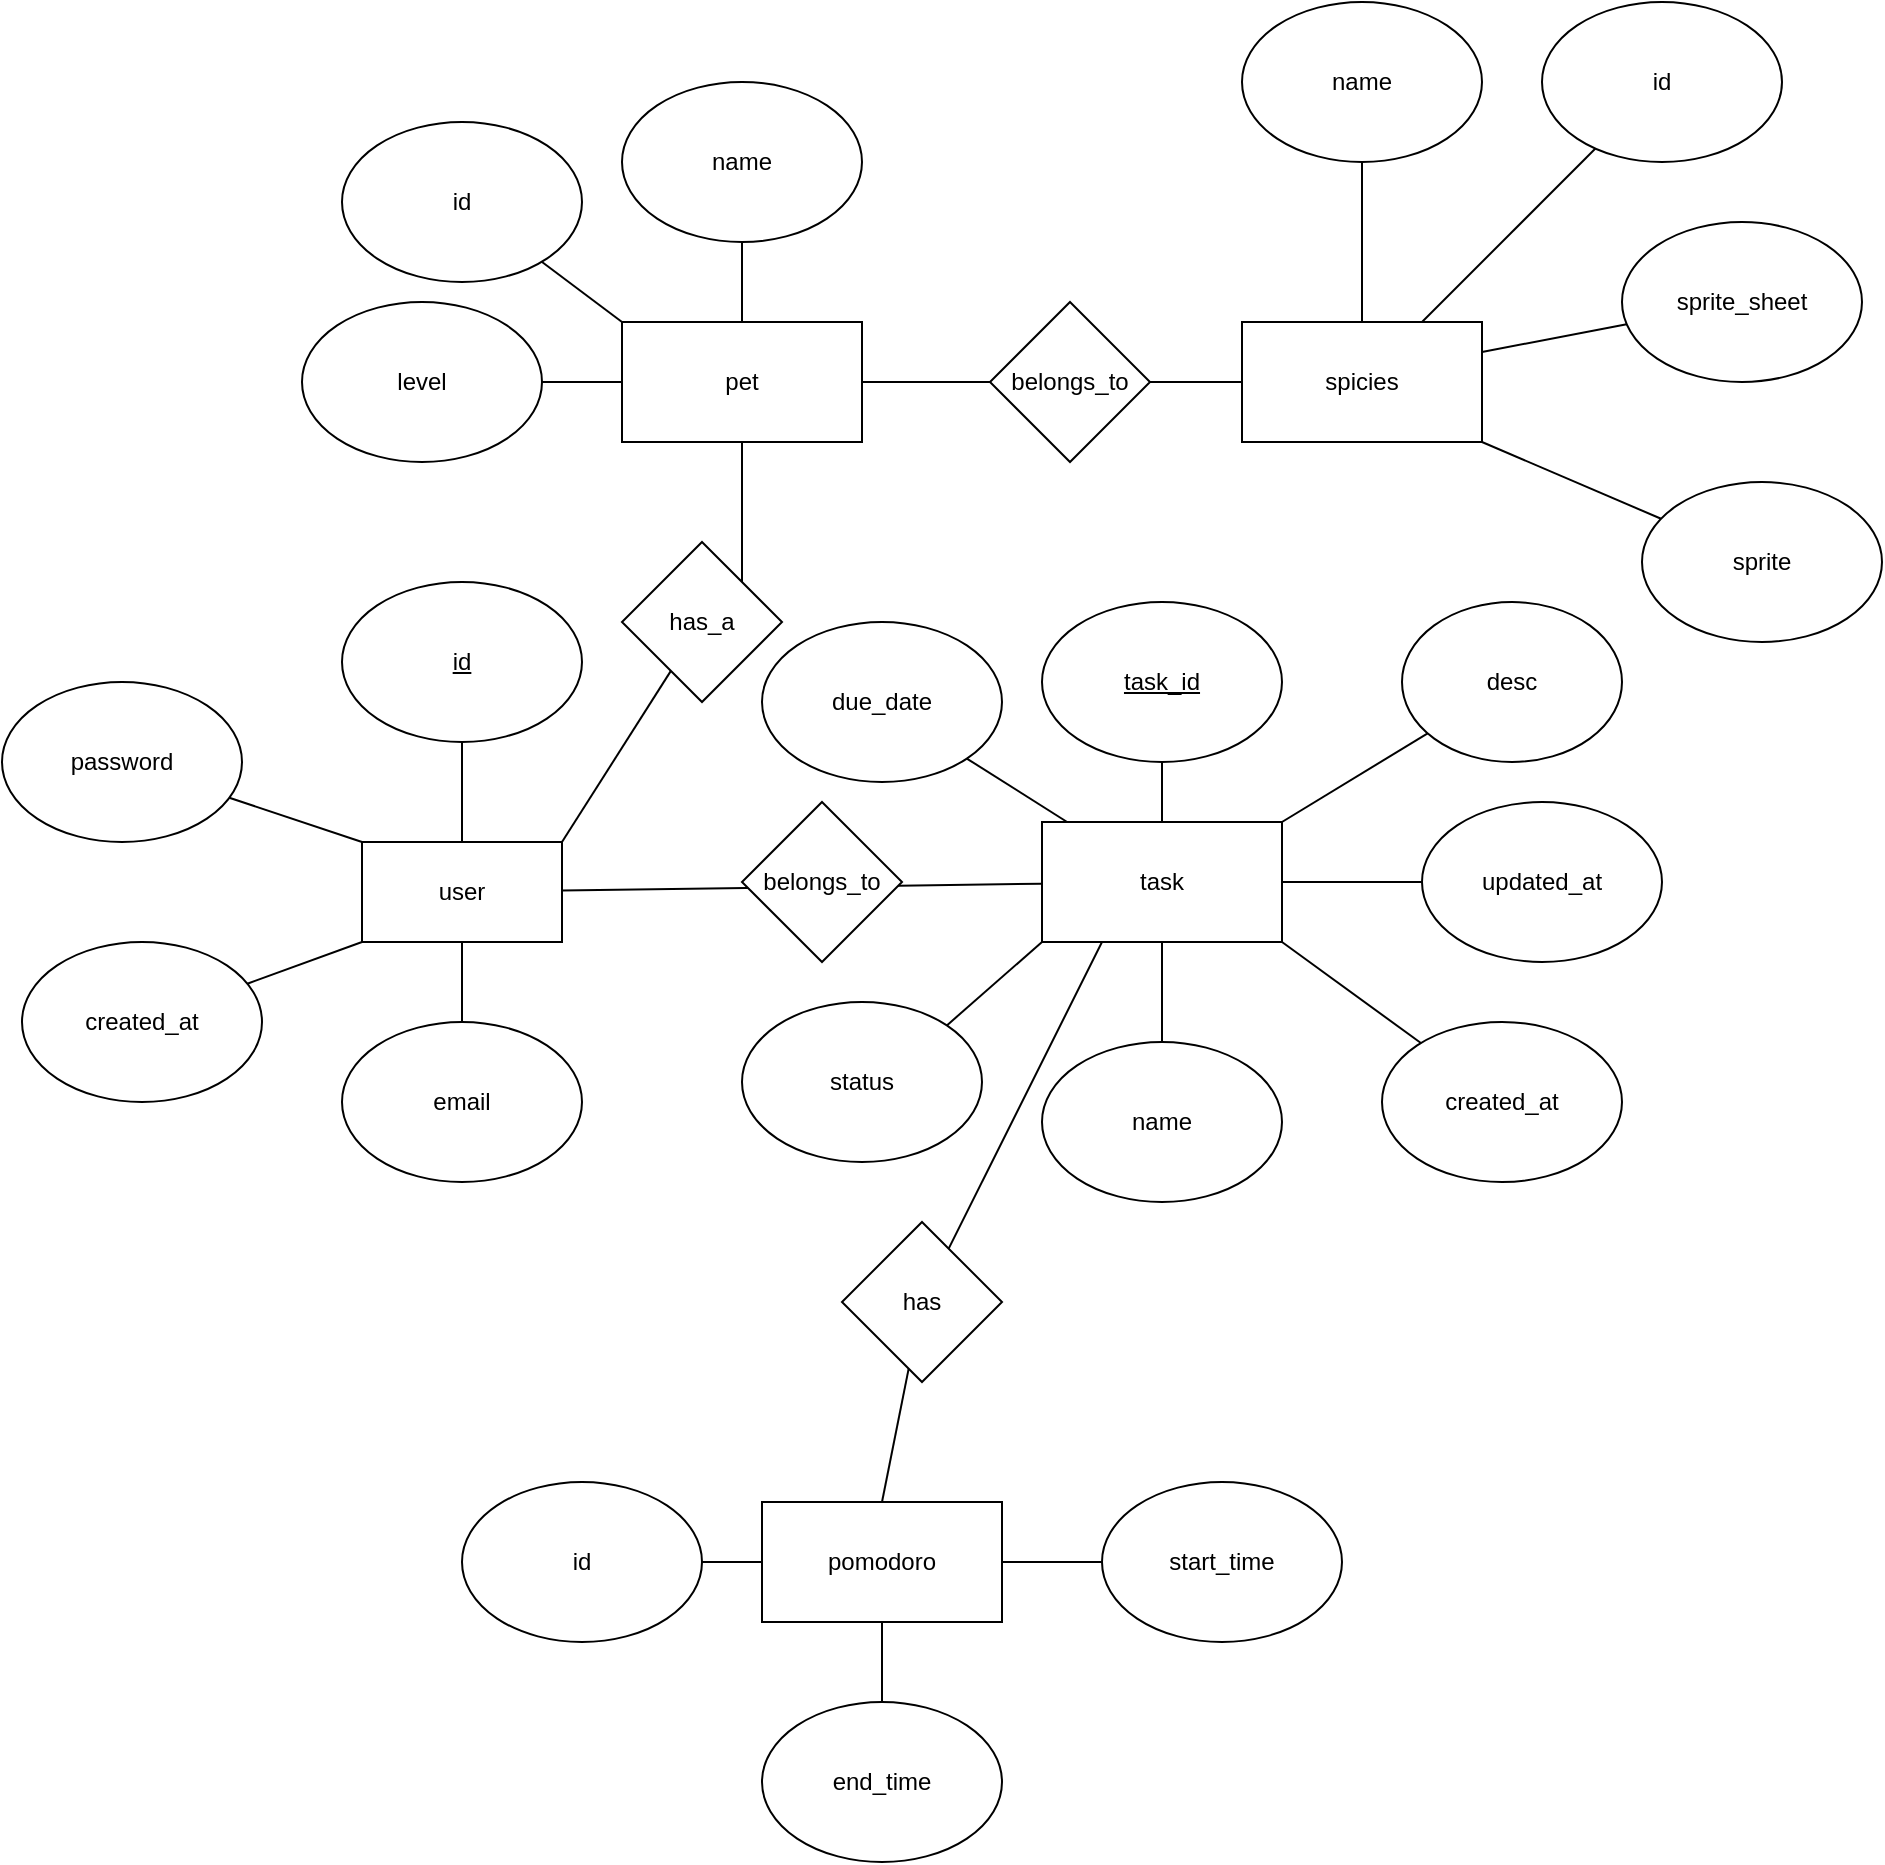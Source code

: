<mxfile>
    <diagram id="iHwxPMIisakBHnY1oMbx" name="Page-1">
        <mxGraphModel dx="1294" dy="1850" grid="1" gridSize="10" guides="1" tooltips="1" connect="1" arrows="1" fold="1" page="1" pageScale="1" pageWidth="827" pageHeight="1169" math="0" shadow="0">
            <root>
                <mxCell id="0"/>
                <mxCell id="1" parent="0"/>
                <mxCell id="7" value="" style="edgeStyle=none;html=1;endArrow=none;endFill=0;" parent="1" source="2" target="4" edge="1">
                    <mxGeometry relative="1" as="geometry"/>
                </mxCell>
                <mxCell id="8" value="" style="edgeStyle=none;html=1;endArrow=none;endFill=0;" parent="1" source="2" target="6" edge="1">
                    <mxGeometry relative="1" as="geometry"/>
                </mxCell>
                <mxCell id="15" style="edgeStyle=none;html=1;endArrow=none;endFill=0;" parent="1" source="2" target="3" edge="1">
                    <mxGeometry relative="1" as="geometry"/>
                </mxCell>
                <mxCell id="2" value="user" style="rounded=0;whiteSpace=wrap;html=1;" parent="1" vertex="1">
                    <mxGeometry x="100" y="280" width="100" height="50" as="geometry"/>
                </mxCell>
                <mxCell id="27" style="edgeStyle=none;html=1;exitX=0;exitY=1;exitDx=0;exitDy=0;entryX=1;entryY=0;entryDx=0;entryDy=0;endArrow=none;endFill=0;" parent="1" source="3" target="26" edge="1">
                    <mxGeometry relative="1" as="geometry"/>
                </mxCell>
                <mxCell id="51" style="edgeStyle=none;html=1;entryX=1;entryY=1;entryDx=0;entryDy=0;endArrow=none;endFill=0;" edge="1" parent="1" source="3" target="50">
                    <mxGeometry relative="1" as="geometry"/>
                </mxCell>
                <mxCell id="3" value="task" style="rounded=0;whiteSpace=wrap;html=1;" parent="1" vertex="1">
                    <mxGeometry x="440" y="270" width="120" height="60" as="geometry"/>
                </mxCell>
                <mxCell id="4" value="id" style="ellipse;whiteSpace=wrap;html=1;fontStyle=4" parent="1" vertex="1">
                    <mxGeometry x="90" y="150" width="120" height="80" as="geometry"/>
                </mxCell>
                <mxCell id="16" value="" style="edgeStyle=none;html=1;endArrow=none;endFill=0;" parent="1" source="5" target="3" edge="1">
                    <mxGeometry relative="1" as="geometry"/>
                </mxCell>
                <mxCell id="5" value="task_id" style="ellipse;whiteSpace=wrap;html=1;fontStyle=4" parent="1" vertex="1">
                    <mxGeometry x="440" y="160" width="120" height="80" as="geometry"/>
                </mxCell>
                <mxCell id="6" value="email" style="ellipse;whiteSpace=wrap;html=1;" parent="1" vertex="1">
                    <mxGeometry x="90" y="370" width="120" height="80" as="geometry"/>
                </mxCell>
                <mxCell id="10" value="" style="edgeStyle=none;html=1;entryX=0;entryY=0;entryDx=0;entryDy=0;endArrow=none;endFill=0;" parent="1" source="9" target="2" edge="1">
                    <mxGeometry relative="1" as="geometry">
                        <mxPoint x="80" y="270" as="targetPoint"/>
                    </mxGeometry>
                </mxCell>
                <mxCell id="9" value="password" style="ellipse;whiteSpace=wrap;html=1;" parent="1" vertex="1">
                    <mxGeometry x="-80" y="200" width="120" height="80" as="geometry"/>
                </mxCell>
                <mxCell id="13" style="edgeStyle=none;html=1;entryX=0;entryY=1;entryDx=0;entryDy=0;endArrow=none;endFill=0;" parent="1" source="11" target="2" edge="1">
                    <mxGeometry relative="1" as="geometry"/>
                </mxCell>
                <mxCell id="11" value="created_at" style="ellipse;whiteSpace=wrap;html=1;" parent="1" vertex="1">
                    <mxGeometry x="-70" y="330" width="120" height="80" as="geometry"/>
                </mxCell>
                <mxCell id="22" value="" style="edgeStyle=none;html=1;endArrow=none;endFill=0;" parent="1" source="17" target="3" edge="1">
                    <mxGeometry relative="1" as="geometry"/>
                </mxCell>
                <mxCell id="17" value="name" style="ellipse;whiteSpace=wrap;html=1;" parent="1" vertex="1">
                    <mxGeometry x="440" y="380" width="120" height="80" as="geometry"/>
                </mxCell>
                <mxCell id="23" style="edgeStyle=none;html=1;entryX=1;entryY=0;entryDx=0;entryDy=0;endArrow=none;endFill=0;" parent="1" source="18" target="3" edge="1">
                    <mxGeometry relative="1" as="geometry"/>
                </mxCell>
                <mxCell id="18" value="desc" style="ellipse;whiteSpace=wrap;html=1;" parent="1" vertex="1">
                    <mxGeometry x="620" y="160" width="110" height="80" as="geometry"/>
                </mxCell>
                <mxCell id="24" style="edgeStyle=none;html=1;entryX=1;entryY=1;entryDx=0;entryDy=0;endArrow=none;endFill=0;" parent="1" source="19" target="3" edge="1">
                    <mxGeometry relative="1" as="geometry"/>
                </mxCell>
                <mxCell id="19" value="created_at" style="ellipse;whiteSpace=wrap;html=1;" parent="1" vertex="1">
                    <mxGeometry x="610" y="370" width="120" height="80" as="geometry"/>
                </mxCell>
                <mxCell id="21" value="" style="edgeStyle=none;html=1;endArrow=none;endFill=0;" parent="1" source="20" target="3" edge="1">
                    <mxGeometry relative="1" as="geometry"/>
                </mxCell>
                <mxCell id="20" value="updated_at" style="ellipse;whiteSpace=wrap;html=1;" parent="1" vertex="1">
                    <mxGeometry x="630" y="260" width="120" height="80" as="geometry"/>
                </mxCell>
                <mxCell id="25" value="belongs_to" style="rhombus;whiteSpace=wrap;html=1;" parent="1" vertex="1">
                    <mxGeometry x="290" y="260" width="80" height="80" as="geometry"/>
                </mxCell>
                <mxCell id="26" value="status" style="ellipse;whiteSpace=wrap;html=1;" parent="1" vertex="1">
                    <mxGeometry x="290" y="360" width="120" height="80" as="geometry"/>
                </mxCell>
                <mxCell id="31" style="edgeStyle=none;html=1;entryX=1;entryY=0;entryDx=0;entryDy=0;endArrow=none;endFill=0;" parent="1" source="28" target="29" edge="1">
                    <mxGeometry relative="1" as="geometry"/>
                </mxCell>
                <mxCell id="38" value="" style="edgeStyle=none;html=1;endArrow=none;endFill=0;" parent="1" source="28" target="37" edge="1">
                    <mxGeometry relative="1" as="geometry"/>
                </mxCell>
                <mxCell id="28" value="pet" style="rounded=0;whiteSpace=wrap;html=1;" parent="1" vertex="1">
                    <mxGeometry x="230" y="20" width="120" height="60" as="geometry"/>
                </mxCell>
                <mxCell id="30" style="edgeStyle=none;html=1;entryX=1;entryY=0;entryDx=0;entryDy=0;endArrow=none;endFill=0;" parent="1" source="29" target="2" edge="1">
                    <mxGeometry relative="1" as="geometry"/>
                </mxCell>
                <mxCell id="29" value="has_a" style="rhombus;whiteSpace=wrap;html=1;" parent="1" vertex="1">
                    <mxGeometry x="230" y="130" width="80" height="80" as="geometry"/>
                </mxCell>
                <mxCell id="33" value="" style="edgeStyle=none;html=1;endArrow=none;endFill=0;" parent="1" source="32" target="28" edge="1">
                    <mxGeometry relative="1" as="geometry"/>
                </mxCell>
                <mxCell id="32" value="name" style="ellipse;whiteSpace=wrap;html=1;" parent="1" vertex="1">
                    <mxGeometry x="230" y="-100" width="120" height="80" as="geometry"/>
                </mxCell>
                <mxCell id="35" value="" style="edgeStyle=none;html=1;endArrow=none;endFill=0;" parent="1" source="34" target="28" edge="1">
                    <mxGeometry relative="1" as="geometry"/>
                </mxCell>
                <mxCell id="34" value="level" style="ellipse;whiteSpace=wrap;html=1;" parent="1" vertex="1">
                    <mxGeometry x="70" y="10" width="120" height="80" as="geometry"/>
                </mxCell>
                <mxCell id="36" value="spicies" style="rounded=0;whiteSpace=wrap;html=1;" parent="1" vertex="1">
                    <mxGeometry x="540" y="20" width="120" height="60" as="geometry"/>
                </mxCell>
                <mxCell id="39" value="" style="edgeStyle=none;html=1;endArrow=none;endFill=0;" parent="1" source="37" target="36" edge="1">
                    <mxGeometry relative="1" as="geometry"/>
                </mxCell>
                <mxCell id="37" value="belongs_to" style="rhombus;whiteSpace=wrap;html=1;" parent="1" vertex="1">
                    <mxGeometry x="414" y="10" width="80" height="80" as="geometry"/>
                </mxCell>
                <mxCell id="41" value="" style="edgeStyle=none;html=1;endArrow=none;endFill=0;" edge="1" parent="1" source="40" target="36">
                    <mxGeometry relative="1" as="geometry"/>
                </mxCell>
                <mxCell id="40" value="name" style="ellipse;whiteSpace=wrap;html=1;" vertex="1" parent="1">
                    <mxGeometry x="540" y="-140" width="120" height="80" as="geometry"/>
                </mxCell>
                <mxCell id="48" style="edgeStyle=none;html=1;entryX=1;entryY=0.25;entryDx=0;entryDy=0;endArrow=none;endFill=0;" edge="1" parent="1" source="42" target="36">
                    <mxGeometry relative="1" as="geometry"/>
                </mxCell>
                <mxCell id="42" value="sprite_sheet" style="ellipse;whiteSpace=wrap;html=1;" vertex="1" parent="1">
                    <mxGeometry x="730" y="-30" width="120" height="80" as="geometry"/>
                </mxCell>
                <mxCell id="49" style="edgeStyle=none;html=1;entryX=1;entryY=1;entryDx=0;entryDy=0;endArrow=none;endFill=0;" edge="1" parent="1" source="43" target="36">
                    <mxGeometry relative="1" as="geometry"/>
                </mxCell>
                <mxCell id="43" value="sprite" style="ellipse;whiteSpace=wrap;html=1;" vertex="1" parent="1">
                    <mxGeometry x="740" y="100" width="120" height="80" as="geometry"/>
                </mxCell>
                <mxCell id="47" style="edgeStyle=none;html=1;endArrow=none;endFill=0;" edge="1" parent="1" source="44" target="36">
                    <mxGeometry relative="1" as="geometry"/>
                </mxCell>
                <mxCell id="44" value="id" style="ellipse;whiteSpace=wrap;html=1;" vertex="1" parent="1">
                    <mxGeometry x="690" y="-140" width="120" height="80" as="geometry"/>
                </mxCell>
                <mxCell id="46" style="edgeStyle=none;html=1;entryX=0;entryY=0;entryDx=0;entryDy=0;endArrow=none;endFill=0;" edge="1" parent="1" source="45" target="28">
                    <mxGeometry relative="1" as="geometry"/>
                </mxCell>
                <mxCell id="45" value="id" style="ellipse;whiteSpace=wrap;html=1;" vertex="1" parent="1">
                    <mxGeometry x="90" y="-80" width="120" height="80" as="geometry"/>
                </mxCell>
                <mxCell id="50" value="due_date" style="ellipse;whiteSpace=wrap;html=1;" vertex="1" parent="1">
                    <mxGeometry x="300" y="170" width="120" height="80" as="geometry"/>
                </mxCell>
                <mxCell id="52" value="pomodoro" style="rounded=0;whiteSpace=wrap;html=1;" vertex="1" parent="1">
                    <mxGeometry x="300" y="610" width="120" height="60" as="geometry"/>
                </mxCell>
                <mxCell id="54" style="edgeStyle=none;html=1;entryX=0.25;entryY=1;entryDx=0;entryDy=0;endArrow=none;endFill=0;" edge="1" parent="1" source="53" target="3">
                    <mxGeometry relative="1" as="geometry"/>
                </mxCell>
                <mxCell id="56" style="edgeStyle=none;html=1;entryX=0.5;entryY=0;entryDx=0;entryDy=0;endArrow=none;endFill=0;" edge="1" parent="1" source="53" target="52">
                    <mxGeometry relative="1" as="geometry"/>
                </mxCell>
                <mxCell id="53" value="has" style="rhombus;whiteSpace=wrap;html=1;" vertex="1" parent="1">
                    <mxGeometry x="340" y="470" width="80" height="80" as="geometry"/>
                </mxCell>
                <mxCell id="62" value="" style="edgeStyle=none;html=1;endArrow=none;endFill=0;" edge="1" parent="1" source="58" target="52">
                    <mxGeometry relative="1" as="geometry"/>
                </mxCell>
                <mxCell id="58" value="end_time" style="ellipse;whiteSpace=wrap;html=1;" vertex="1" parent="1">
                    <mxGeometry x="300" y="710" width="120" height="80" as="geometry"/>
                </mxCell>
                <mxCell id="63" value="" style="edgeStyle=none;html=1;endArrow=none;endFill=0;" edge="1" parent="1" source="59" target="52">
                    <mxGeometry relative="1" as="geometry"/>
                </mxCell>
                <mxCell id="59" value="start_time" style="ellipse;whiteSpace=wrap;html=1;" vertex="1" parent="1">
                    <mxGeometry x="470" y="600" width="120" height="80" as="geometry"/>
                </mxCell>
                <mxCell id="61" value="" style="edgeStyle=none;html=1;endArrow=none;endFill=0;" edge="1" parent="1" source="60" target="52">
                    <mxGeometry relative="1" as="geometry"/>
                </mxCell>
                <mxCell id="60" value="id" style="ellipse;whiteSpace=wrap;html=1;" vertex="1" parent="1">
                    <mxGeometry x="150" y="600" width="120" height="80" as="geometry"/>
                </mxCell>
            </root>
        </mxGraphModel>
    </diagram>
</mxfile>